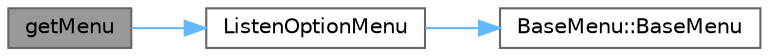 digraph "getMenu"
{
 // LATEX_PDF_SIZE
  bgcolor="transparent";
  edge [fontname=Helvetica,fontsize=10,labelfontname=Helvetica,labelfontsize=10];
  node [fontname=Helvetica,fontsize=10,shape=box,height=0.2,width=0.4];
  rankdir="LR";
  Node1 [id="Node000001",label="getMenu",height=0.2,width=0.4,color="gray40", fillcolor="grey60", style="filled", fontcolor="black",tooltip="获取当前菜单对象"];
  Node1 -> Node2 [id="edge1_Node000001_Node000002",color="steelblue1",style="solid",tooltip=" "];
  Node2 [id="Node000002",label="ListenOptionMenu",height=0.2,width=0.4,color="grey40", fillcolor="white", style="filled",URL="$class_listen_option_menu.html#a4aabe7c84963fac81372e2756ad4d9d0",tooltip="构造函数，初始化听单选项菜单"];
  Node2 -> Node3 [id="edge2_Node000002_Node000003",color="steelblue1",style="solid",tooltip=" "];
  Node3 [id="Node000003",label="BaseMenu::BaseMenu",height=0.2,width=0.4,color="grey40", fillcolor="white", style="filled",URL="$class_base_menu.html#a3a0d91e21b7d2540477767ff01fbb6d2",tooltip="构造函数，初始化菜单基类"];
}
